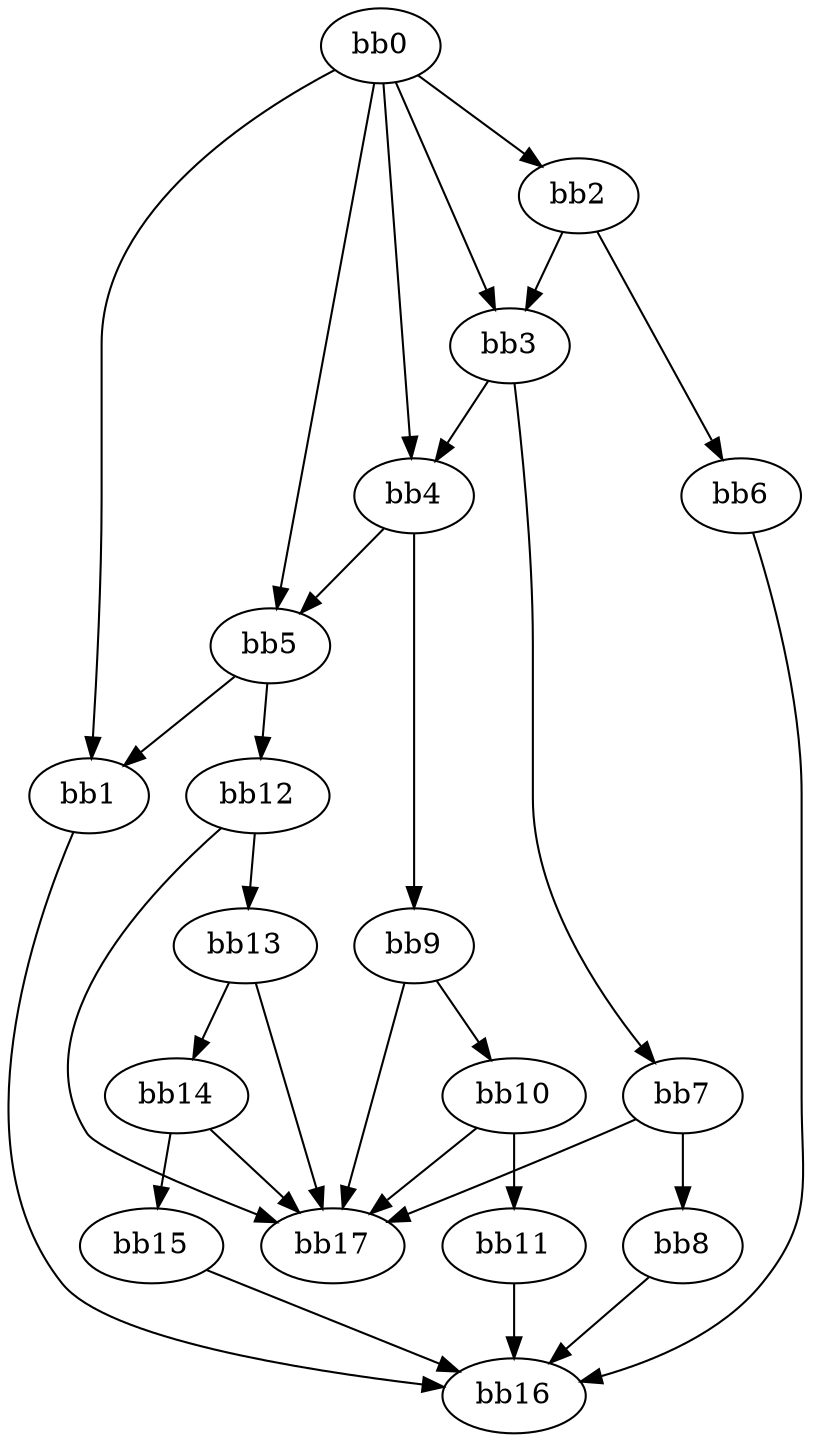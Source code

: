 digraph {
    0 [ label = "bb0\l" ]
    1 [ label = "bb1\l" ]
    2 [ label = "bb2\l" ]
    3 [ label = "bb3\l" ]
    4 [ label = "bb4\l" ]
    5 [ label = "bb5\l" ]
    6 [ label = "bb6\l" ]
    7 [ label = "bb7\l" ]
    8 [ label = "bb8\l" ]
    9 [ label = "bb9\l" ]
    10 [ label = "bb10\l" ]
    11 [ label = "bb11\l" ]
    12 [ label = "bb12\l" ]
    13 [ label = "bb13\l" ]
    14 [ label = "bb14\l" ]
    15 [ label = "bb15\l" ]
    16 [ label = "bb16\l" ]
    17 [ label = "bb17\l" ]
    0 -> 1 [ ]
    0 -> 2 [ ]
    0 -> 3 [ ]
    0 -> 4 [ ]
    0 -> 5 [ ]
    1 -> 16 [ ]
    2 -> 3 [ ]
    2 -> 6 [ ]
    3 -> 4 [ ]
    3 -> 7 [ ]
    4 -> 5 [ ]
    4 -> 9 [ ]
    5 -> 1 [ ]
    5 -> 12 [ ]
    6 -> 16 [ ]
    7 -> 8 [ ]
    7 -> 17 [ ]
    8 -> 16 [ ]
    9 -> 10 [ ]
    9 -> 17 [ ]
    10 -> 11 [ ]
    10 -> 17 [ ]
    11 -> 16 [ ]
    12 -> 13 [ ]
    12 -> 17 [ ]
    13 -> 14 [ ]
    13 -> 17 [ ]
    14 -> 15 [ ]
    14 -> 17 [ ]
    15 -> 16 [ ]
}

